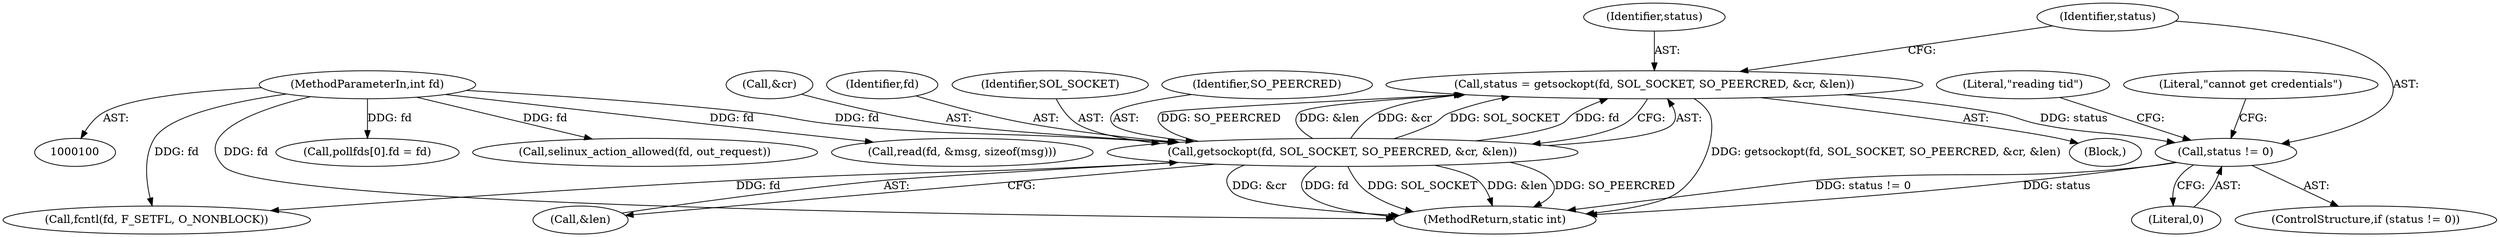 digraph "0_Android_d7603583f90c2bc6074a4ee2886bd28082d7c65b_0@API" {
"1000111" [label="(Call,status = getsockopt(fd, SOL_SOCKET, SO_PEERCRED, &cr, &len))"];
"1000113" [label="(Call,getsockopt(fd, SOL_SOCKET, SO_PEERCRED, &cr, &len))"];
"1000101" [label="(MethodParameterIn,int fd)"];
"1000122" [label="(Call,status != 0)"];
"1000116" [label="(Identifier,SO_PEERCRED)"];
"1000111" [label="(Call,status = getsockopt(fd, SOL_SOCKET, SO_PEERCRED, &cr, &len))"];
"1000117" [label="(Call,&cr)"];
"1000138" [label="(Call,pollfds[0].fd = fd)"];
"1000101" [label="(MethodParameterIn,int fd)"];
"1000114" [label="(Identifier,fd)"];
"1000375" [label="(Call,selinux_action_allowed(fd, out_request))"];
"1000115" [label="(Identifier,SOL_SOCKET)"];
"1000127" [label="(Literal,\"cannot get credentials\")"];
"1000119" [label="(Call,&len)"];
"1000124" [label="(Literal,0)"];
"1000133" [label="(Call,fcntl(fd, F_SETFL, O_NONBLOCK))"];
"1000113" [label="(Call,getsockopt(fd, SOL_SOCKET, SO_PEERCRED, &cr, &len))"];
"1000123" [label="(Identifier,status)"];
"1000388" [label="(MethodReturn,static int)"];
"1000112" [label="(Identifier,status)"];
"1000192" [label="(Call,read(fd, &msg, sizeof(msg)))"];
"1000122" [label="(Call,status != 0)"];
"1000103" [label="(Block,)"];
"1000132" [label="(Literal,\"reading tid\")"];
"1000121" [label="(ControlStructure,if (status != 0))"];
"1000111" -> "1000103"  [label="AST: "];
"1000111" -> "1000113"  [label="CFG: "];
"1000112" -> "1000111"  [label="AST: "];
"1000113" -> "1000111"  [label="AST: "];
"1000123" -> "1000111"  [label="CFG: "];
"1000111" -> "1000388"  [label="DDG: getsockopt(fd, SOL_SOCKET, SO_PEERCRED, &cr, &len)"];
"1000113" -> "1000111"  [label="DDG: SO_PEERCRED"];
"1000113" -> "1000111"  [label="DDG: &len"];
"1000113" -> "1000111"  [label="DDG: &cr"];
"1000113" -> "1000111"  [label="DDG: SOL_SOCKET"];
"1000113" -> "1000111"  [label="DDG: fd"];
"1000111" -> "1000122"  [label="DDG: status"];
"1000113" -> "1000119"  [label="CFG: "];
"1000114" -> "1000113"  [label="AST: "];
"1000115" -> "1000113"  [label="AST: "];
"1000116" -> "1000113"  [label="AST: "];
"1000117" -> "1000113"  [label="AST: "];
"1000119" -> "1000113"  [label="AST: "];
"1000113" -> "1000388"  [label="DDG: &cr"];
"1000113" -> "1000388"  [label="DDG: fd"];
"1000113" -> "1000388"  [label="DDG: SOL_SOCKET"];
"1000113" -> "1000388"  [label="DDG: &len"];
"1000113" -> "1000388"  [label="DDG: SO_PEERCRED"];
"1000101" -> "1000113"  [label="DDG: fd"];
"1000113" -> "1000133"  [label="DDG: fd"];
"1000101" -> "1000100"  [label="AST: "];
"1000101" -> "1000388"  [label="DDG: fd"];
"1000101" -> "1000133"  [label="DDG: fd"];
"1000101" -> "1000138"  [label="DDG: fd"];
"1000101" -> "1000192"  [label="DDG: fd"];
"1000101" -> "1000375"  [label="DDG: fd"];
"1000122" -> "1000121"  [label="AST: "];
"1000122" -> "1000124"  [label="CFG: "];
"1000123" -> "1000122"  [label="AST: "];
"1000124" -> "1000122"  [label="AST: "];
"1000127" -> "1000122"  [label="CFG: "];
"1000132" -> "1000122"  [label="CFG: "];
"1000122" -> "1000388"  [label="DDG: status"];
"1000122" -> "1000388"  [label="DDG: status != 0"];
}
